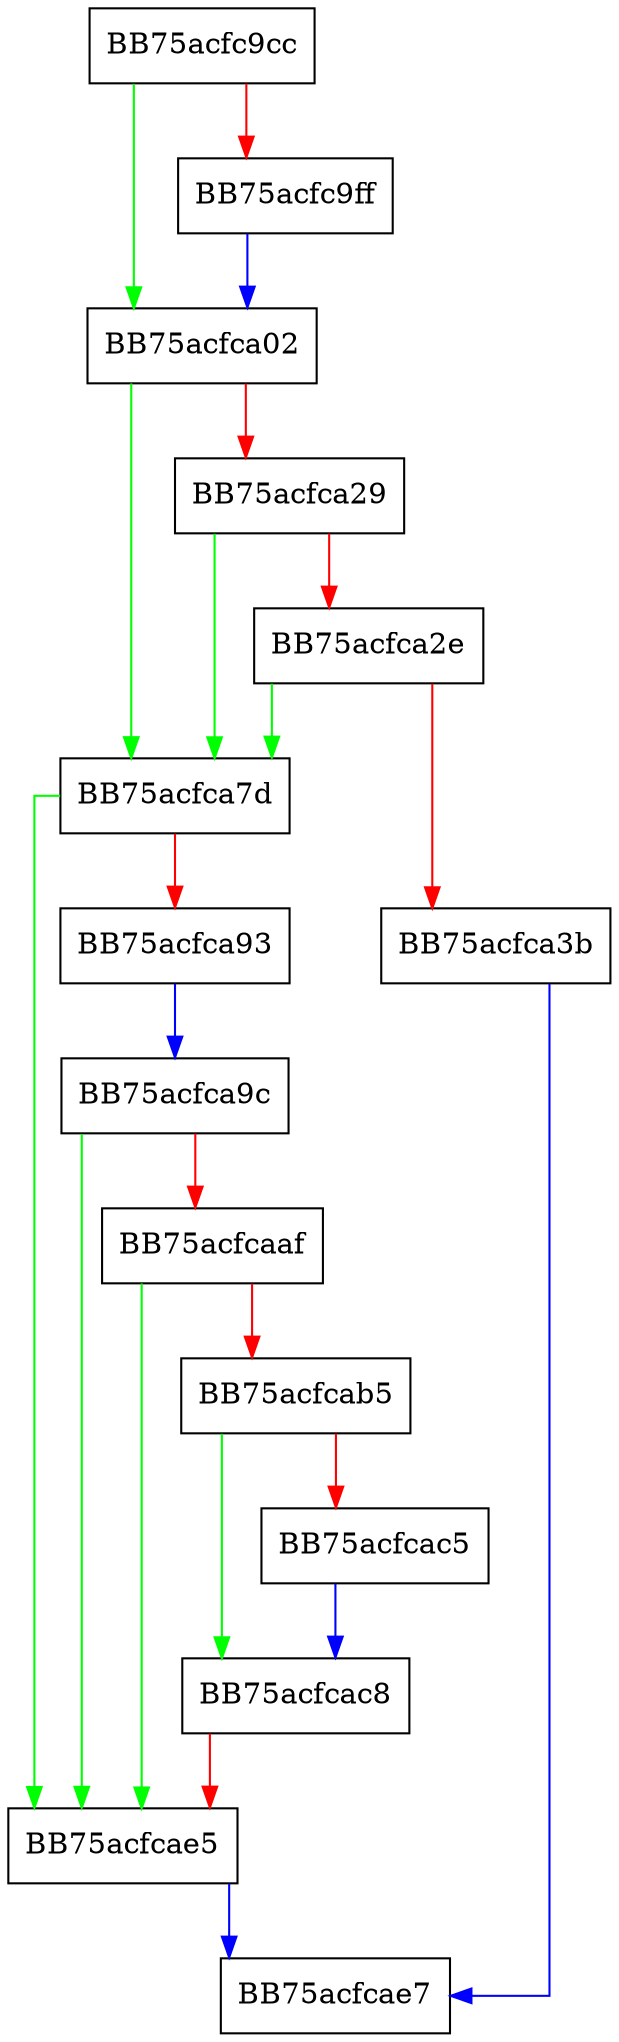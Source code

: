 digraph GetRelocationsOfSection {
  node [shape="box"];
  graph [splines=ortho];
  BB75acfc9cc -> BB75acfca02 [color="green"];
  BB75acfc9cc -> BB75acfc9ff [color="red"];
  BB75acfc9ff -> BB75acfca02 [color="blue"];
  BB75acfca02 -> BB75acfca7d [color="green"];
  BB75acfca02 -> BB75acfca29 [color="red"];
  BB75acfca29 -> BB75acfca7d [color="green"];
  BB75acfca29 -> BB75acfca2e [color="red"];
  BB75acfca2e -> BB75acfca7d [color="green"];
  BB75acfca2e -> BB75acfca3b [color="red"];
  BB75acfca3b -> BB75acfcae7 [color="blue"];
  BB75acfca7d -> BB75acfcae5 [color="green"];
  BB75acfca7d -> BB75acfca93 [color="red"];
  BB75acfca93 -> BB75acfca9c [color="blue"];
  BB75acfca9c -> BB75acfcae5 [color="green"];
  BB75acfca9c -> BB75acfcaaf [color="red"];
  BB75acfcaaf -> BB75acfcae5 [color="green"];
  BB75acfcaaf -> BB75acfcab5 [color="red"];
  BB75acfcab5 -> BB75acfcac8 [color="green"];
  BB75acfcab5 -> BB75acfcac5 [color="red"];
  BB75acfcac5 -> BB75acfcac8 [color="blue"];
  BB75acfcac8 -> BB75acfcae5 [color="red"];
  BB75acfcae5 -> BB75acfcae7 [color="blue"];
}